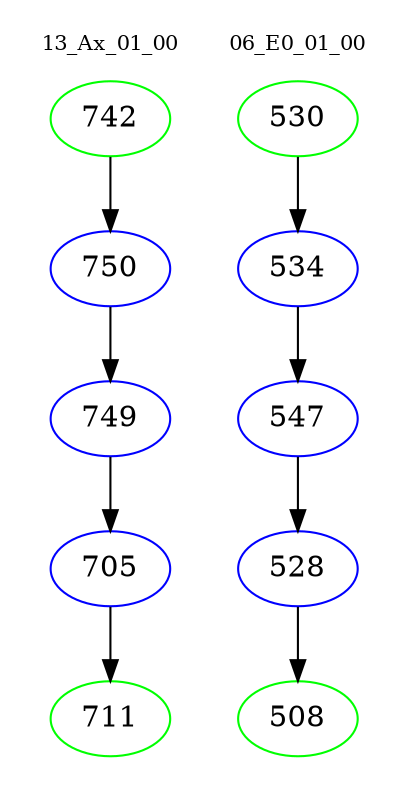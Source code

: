 digraph{
subgraph cluster_0 {
color = white
label = "13_Ax_01_00";
fontsize=10;
T0_742 [label="742", color="green"]
T0_742 -> T0_750 [color="black"]
T0_750 [label="750", color="blue"]
T0_750 -> T0_749 [color="black"]
T0_749 [label="749", color="blue"]
T0_749 -> T0_705 [color="black"]
T0_705 [label="705", color="blue"]
T0_705 -> T0_711 [color="black"]
T0_711 [label="711", color="green"]
}
subgraph cluster_1 {
color = white
label = "06_E0_01_00";
fontsize=10;
T1_530 [label="530", color="green"]
T1_530 -> T1_534 [color="black"]
T1_534 [label="534", color="blue"]
T1_534 -> T1_547 [color="black"]
T1_547 [label="547", color="blue"]
T1_547 -> T1_528 [color="black"]
T1_528 [label="528", color="blue"]
T1_528 -> T1_508 [color="black"]
T1_508 [label="508", color="green"]
}
}
